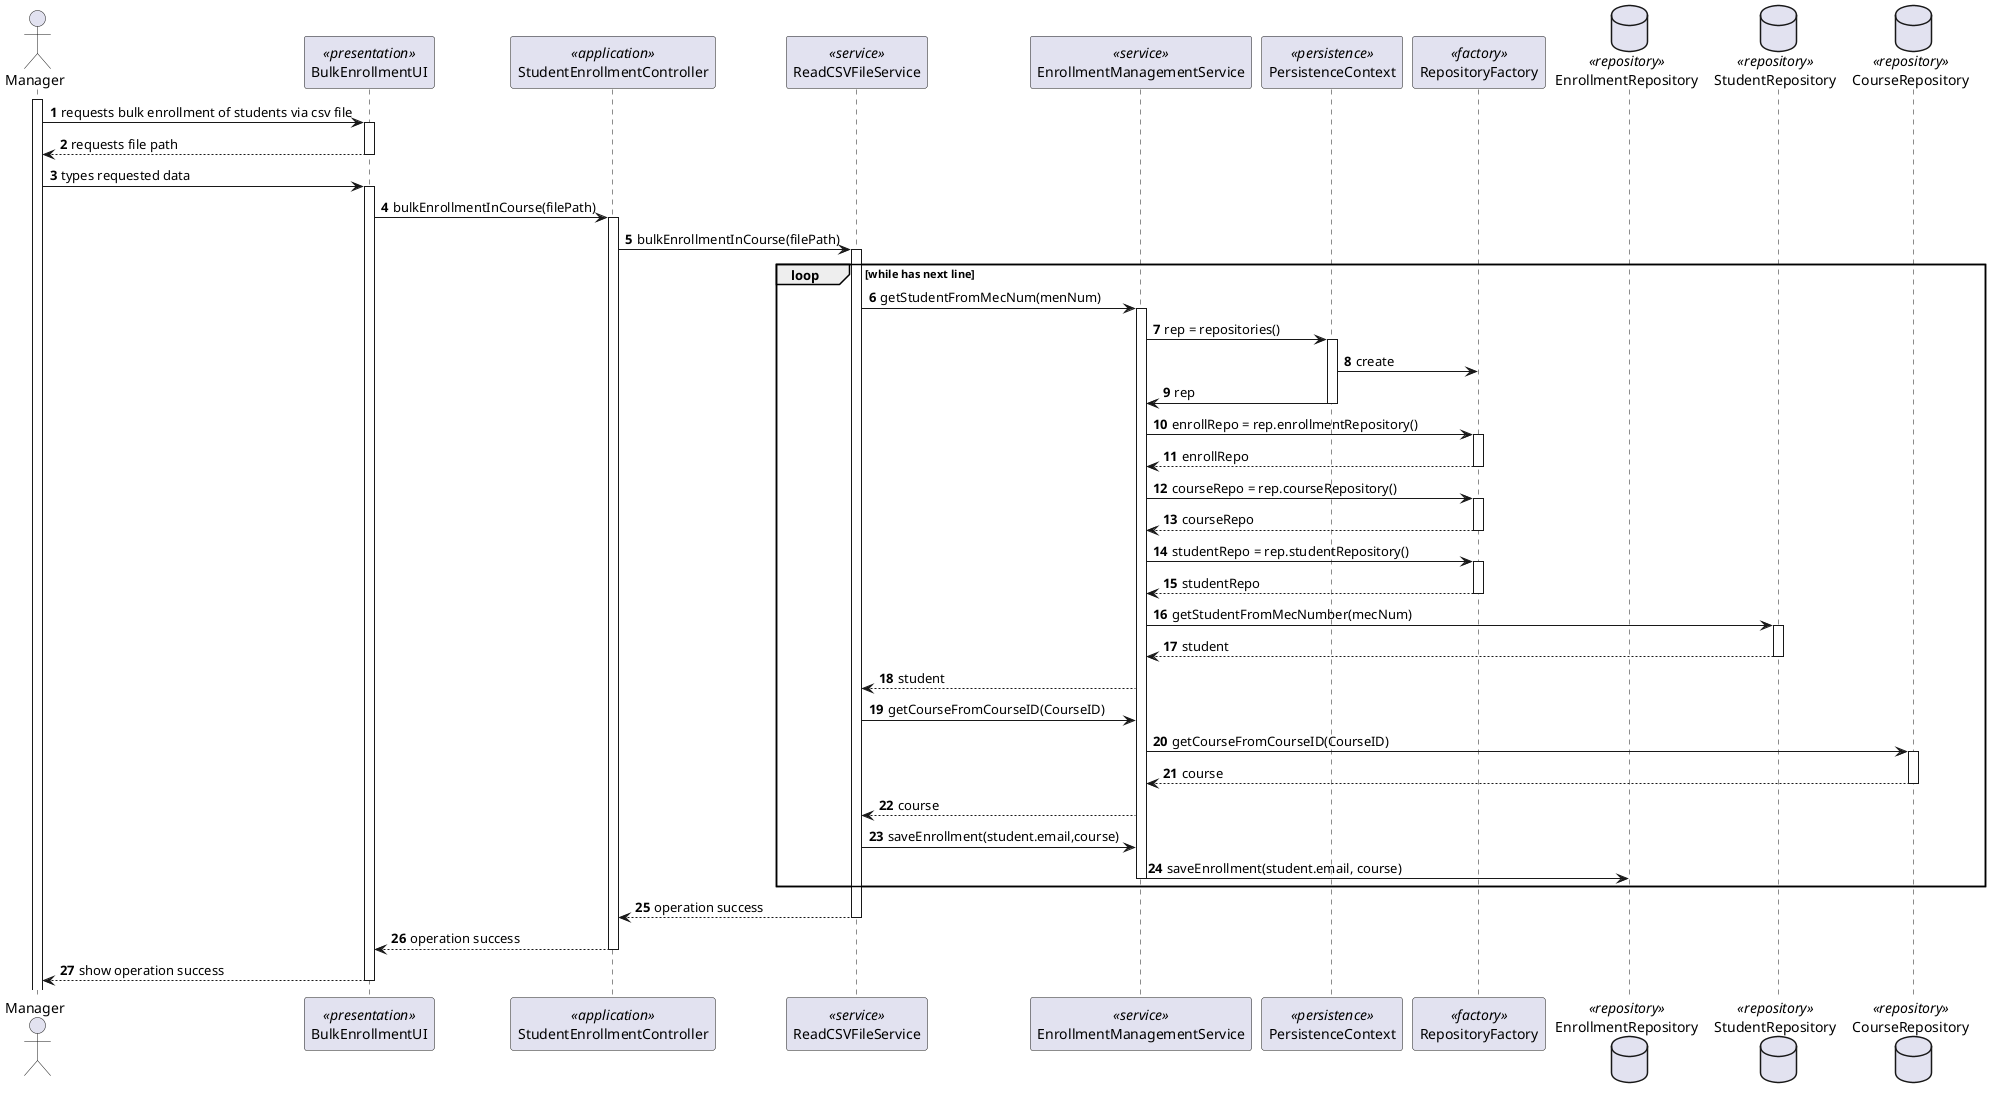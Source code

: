 @startuml
'https://plantuml.com/sequence-diagram

autonumber

actor "Manager" as man
participant "BulkEnrollmentUI" as ui <<presentation>>
participant "StudentEnrollmentController" as ctrl <<application>>
participant "ReadCSVFileService" as readCsv <<service>>
participant "EnrollmentManagementService" as enrollService <<service>>
participant "PersistenceContext" as pc <<persistence>>
participant "RepositoryFactory" as repFac <<factory>>
database "EnrollmentRepository" as enrollRepo <<repository>>
database "StudentRepository" as stdRepo <<repository>>
database "CourseRepository" as courseRepo <<repository>>

activate man
man->ui: requests bulk enrollment of students via csv file
activate ui
ui--> man :requests file path
deactivate ui
man->ui: types requested data
activate ui
ui->ctrl: bulkEnrollmentInCourse(filePath)
activate ctrl
ctrl->readCsv: bulkEnrollmentInCourse(filePath)
loop while has next line
    activate readCsv
    readCsv->enrollService: getStudentFromMecNum(menNum)
    activate enrollService
    enrollService->pc: rep = repositories()
    activate pc
    pc->repFac: create
    pc->enrollService: rep
    deactivate pc
    enrollService->repFac: enrollRepo = rep.enrollmentRepository()
    activate repFac
    repFac-->enrollService: enrollRepo
    deactivate repFac

    enrollService->repFac: courseRepo = rep.courseRepository()
    activate repFac
    repFac-->enrollService: courseRepo
    deactivate repFac

    enrollService->repFac: studentRepo = rep.studentRepository()
    activate repFac
    repFac-->enrollService: studentRepo
    deactivate repFac
    enrollService->stdRepo: getStudentFromMecNumber(mecNum)
    activate stdRepo
    stdRepo --> enrollService: student
    deactivate stdRepo
    enrollService-->readCsv: student
    readCsv->enrollService: getCourseFromCourseID(CourseID)
    enrollService->courseRepo: getCourseFromCourseID(CourseID)
    activate courseRepo
    courseRepo --> enrollService: course
    deactivate courseRepo
    enrollService --> readCsv: course
    readCsv -> enrollService : saveEnrollment(student.email,course)
    enrollService->enrollRepo: saveEnrollment(student.email, course)
    deactivate enrollService
    end
readCsv-->ctrl: operation success
deactivate readCsv
ctrl-->ui: operation success
deactivate ctrl
ui-->man: show operation success
deactivate ui
@enduml